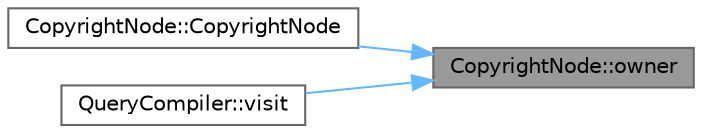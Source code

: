 digraph "CopyrightNode::owner"
{
 // INTERACTIVE_SVG=YES
 // LATEX_PDF_SIZE
  bgcolor="transparent";
  edge [fontname=Helvetica,fontsize=10,labelfontname=Helvetica,labelfontsize=10];
  node [fontname=Helvetica,fontsize=10,shape=box,height=0.2,width=0.4];
  rankdir="RL";
  Node1 [id="Node000001",label="CopyrightNode::owner",height=0.2,width=0.4,color="gray40", fillcolor="grey60", style="filled", fontcolor="black",tooltip=" "];
  Node1 -> Node2 [id="edge1_Node000001_Node000002",dir="back",color="steelblue1",style="solid",tooltip=" "];
  Node2 [id="Node000002",label="CopyrightNode::CopyrightNode",height=0.2,width=0.4,color="grey40", fillcolor="white", style="filled",URL="$class_copyright_node.html#a4134f373a54ebe16bc15b97e4366dafe",tooltip=" "];
  Node1 -> Node3 [id="edge2_Node000001_Node000003",dir="back",color="steelblue1",style="solid",tooltip=" "];
  Node3 [id="Node000003",label="QueryCompiler::visit",height=0.2,width=0.4,color="grey40", fillcolor="white", style="filled",URL="$class_query_compiler.html#ab11f107304d9edd0d7585ea9c87fdfdb",tooltip=" "];
}

